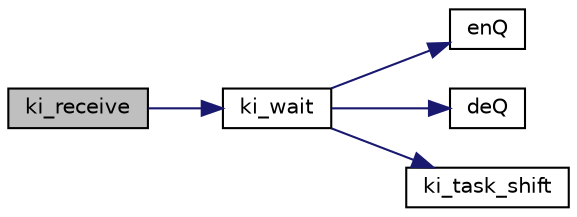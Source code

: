 digraph "ki_receive"
{
  edge [fontname="Helvetica",fontsize="10",labelfontname="Helvetica",labelfontsize="10"];
  node [fontname="Helvetica",fontsize="10",shape=record];
  rankdir="LR";
  Node1 [label="ki_receive",height=0.2,width=0.4,color="black", fillcolor="grey75", style="filled", fontcolor="black"];
  Node1 -> Node2 [color="midnightblue",fontsize="10",style="solid",fontname="Helvetica"];
  Node2 [label="ki_wait",height=0.2,width=0.4,color="black", fillcolor="white", style="filled",URL="$krnl_8c.html#aead12f2e7f6ee98b98bb847c42d5027c"];
  Node2 -> Node3 [color="midnightblue",fontsize="10",style="solid",fontname="Helvetica"];
  Node3 [label="enQ",height=0.2,width=0.4,color="black", fillcolor="white", style="filled",URL="$krnl_8c.html#ab750c904258e717b40c17f55400ca3b2"];
  Node2 -> Node4 [color="midnightblue",fontsize="10",style="solid",fontname="Helvetica"];
  Node4 [label="deQ",height=0.2,width=0.4,color="black", fillcolor="white", style="filled",URL="$krnl_8c.html#a7ac8496c83319bfc569e4fdab8149940"];
  Node2 -> Node5 [color="midnightblue",fontsize="10",style="solid",fontname="Helvetica"];
  Node5 [label="ki_task_shift",height=0.2,width=0.4,color="black", fillcolor="white", style="filled",URL="$krnl_8h.html#a9910c513b91fd26369e121b1d6d1ee72"];
}
